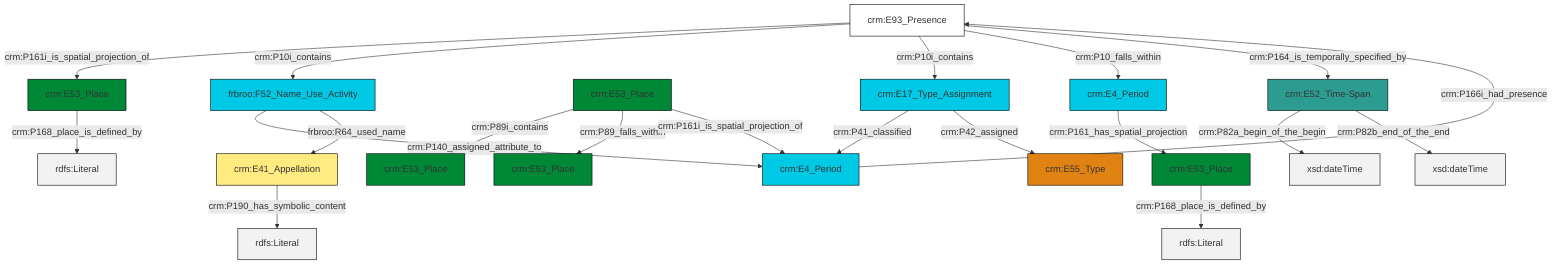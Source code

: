 graph TD
classDef Literal fill:#f2f2f2,stroke:#000000;
classDef CRM_Entity fill:#FFFFFF,stroke:#000000;
classDef Temporal_Entity fill:#00C9E6, stroke:#000000;
classDef Type fill:#E18312, stroke:#000000;
classDef Time-Span fill:#2C9C91, stroke:#000000;
classDef Appellation fill:#FFEB7F, stroke:#000000;
classDef Place fill:#008836, stroke:#000000;
classDef Persistent_Item fill:#B266B2, stroke:#000000;
classDef Conceptual_Object fill:#FFD700, stroke:#000000;
classDef Physical_Thing fill:#D2B48C, stroke:#000000;
classDef Actor fill:#f58aad, stroke:#000000;
classDef PC_Classes fill:#4ce600, stroke:#000000;
classDef Multi fill:#cccccc,stroke:#000000;

2["crm:E93_Presence"]:::CRM_Entity -->|crm:P161i_is_spatial_projection_of| 3["crm:E53_Place"]:::Place
4["crm:E53_Place"]:::Place -->|crm:P89i_contains| 6["crm:E53_Place"]:::Place
2["crm:E93_Presence"]:::CRM_Entity -->|crm:P10i_contains| 7["frbroo:F52_Name_Use_Activity"]:::Temporal_Entity
4["crm:E53_Place"]:::Place -->|crm:P89_falls_within| 10["crm:E53_Place"]:::Place
0["crm:E52_Time-Span"]:::Time-Span -->|crm:P82a_begin_of_the_begin| 11[xsd:dateTime]:::Literal
2["crm:E93_Presence"]:::CRM_Entity -->|crm:P10i_contains| 12["crm:E17_Type_Assignment"]:::Temporal_Entity
16["crm:E41_Appellation"]:::Appellation -->|crm:P190_has_symbolic_content| 17[rdfs:Literal]:::Literal
4["crm:E53_Place"]:::Place -->|crm:P161i_is_spatial_projection_of| 18["crm:E4_Period"]:::Temporal_Entity
7["frbroo:F52_Name_Use_Activity"]:::Temporal_Entity -->|crm:P140_assigned_attribute_to| 18["crm:E4_Period"]:::Temporal_Entity
0["crm:E52_Time-Span"]:::Time-Span -->|crm:P82b_end_of_the_end| 21[xsd:dateTime]:::Literal
12["crm:E17_Type_Assignment"]:::Temporal_Entity -->|crm:P41_classified| 18["crm:E4_Period"]:::Temporal_Entity
22["crm:E4_Period"]:::Temporal_Entity -->|crm:P161_has_spatial_projection| 13["crm:E53_Place"]:::Place
12["crm:E17_Type_Assignment"]:::Temporal_Entity -->|crm:P42_assigned| 8["crm:E55_Type"]:::Type
18["crm:E4_Period"]:::Temporal_Entity -->|crm:P166i_had_presence| 2["crm:E93_Presence"]:::CRM_Entity
3["crm:E53_Place"]:::Place -->|crm:P168_place_is_defined_by| 27[rdfs:Literal]:::Literal
13["crm:E53_Place"]:::Place -->|crm:P168_place_is_defined_by| 28[rdfs:Literal]:::Literal
2["crm:E93_Presence"]:::CRM_Entity -->|crm:P10_falls_within| 22["crm:E4_Period"]:::Temporal_Entity
2["crm:E93_Presence"]:::CRM_Entity -->|crm:P164_is_temporally_specified_by| 0["crm:E52_Time-Span"]:::Time-Span
7["frbroo:F52_Name_Use_Activity"]:::Temporal_Entity -->|frbroo:R64_used_name| 16["crm:E41_Appellation"]:::Appellation
